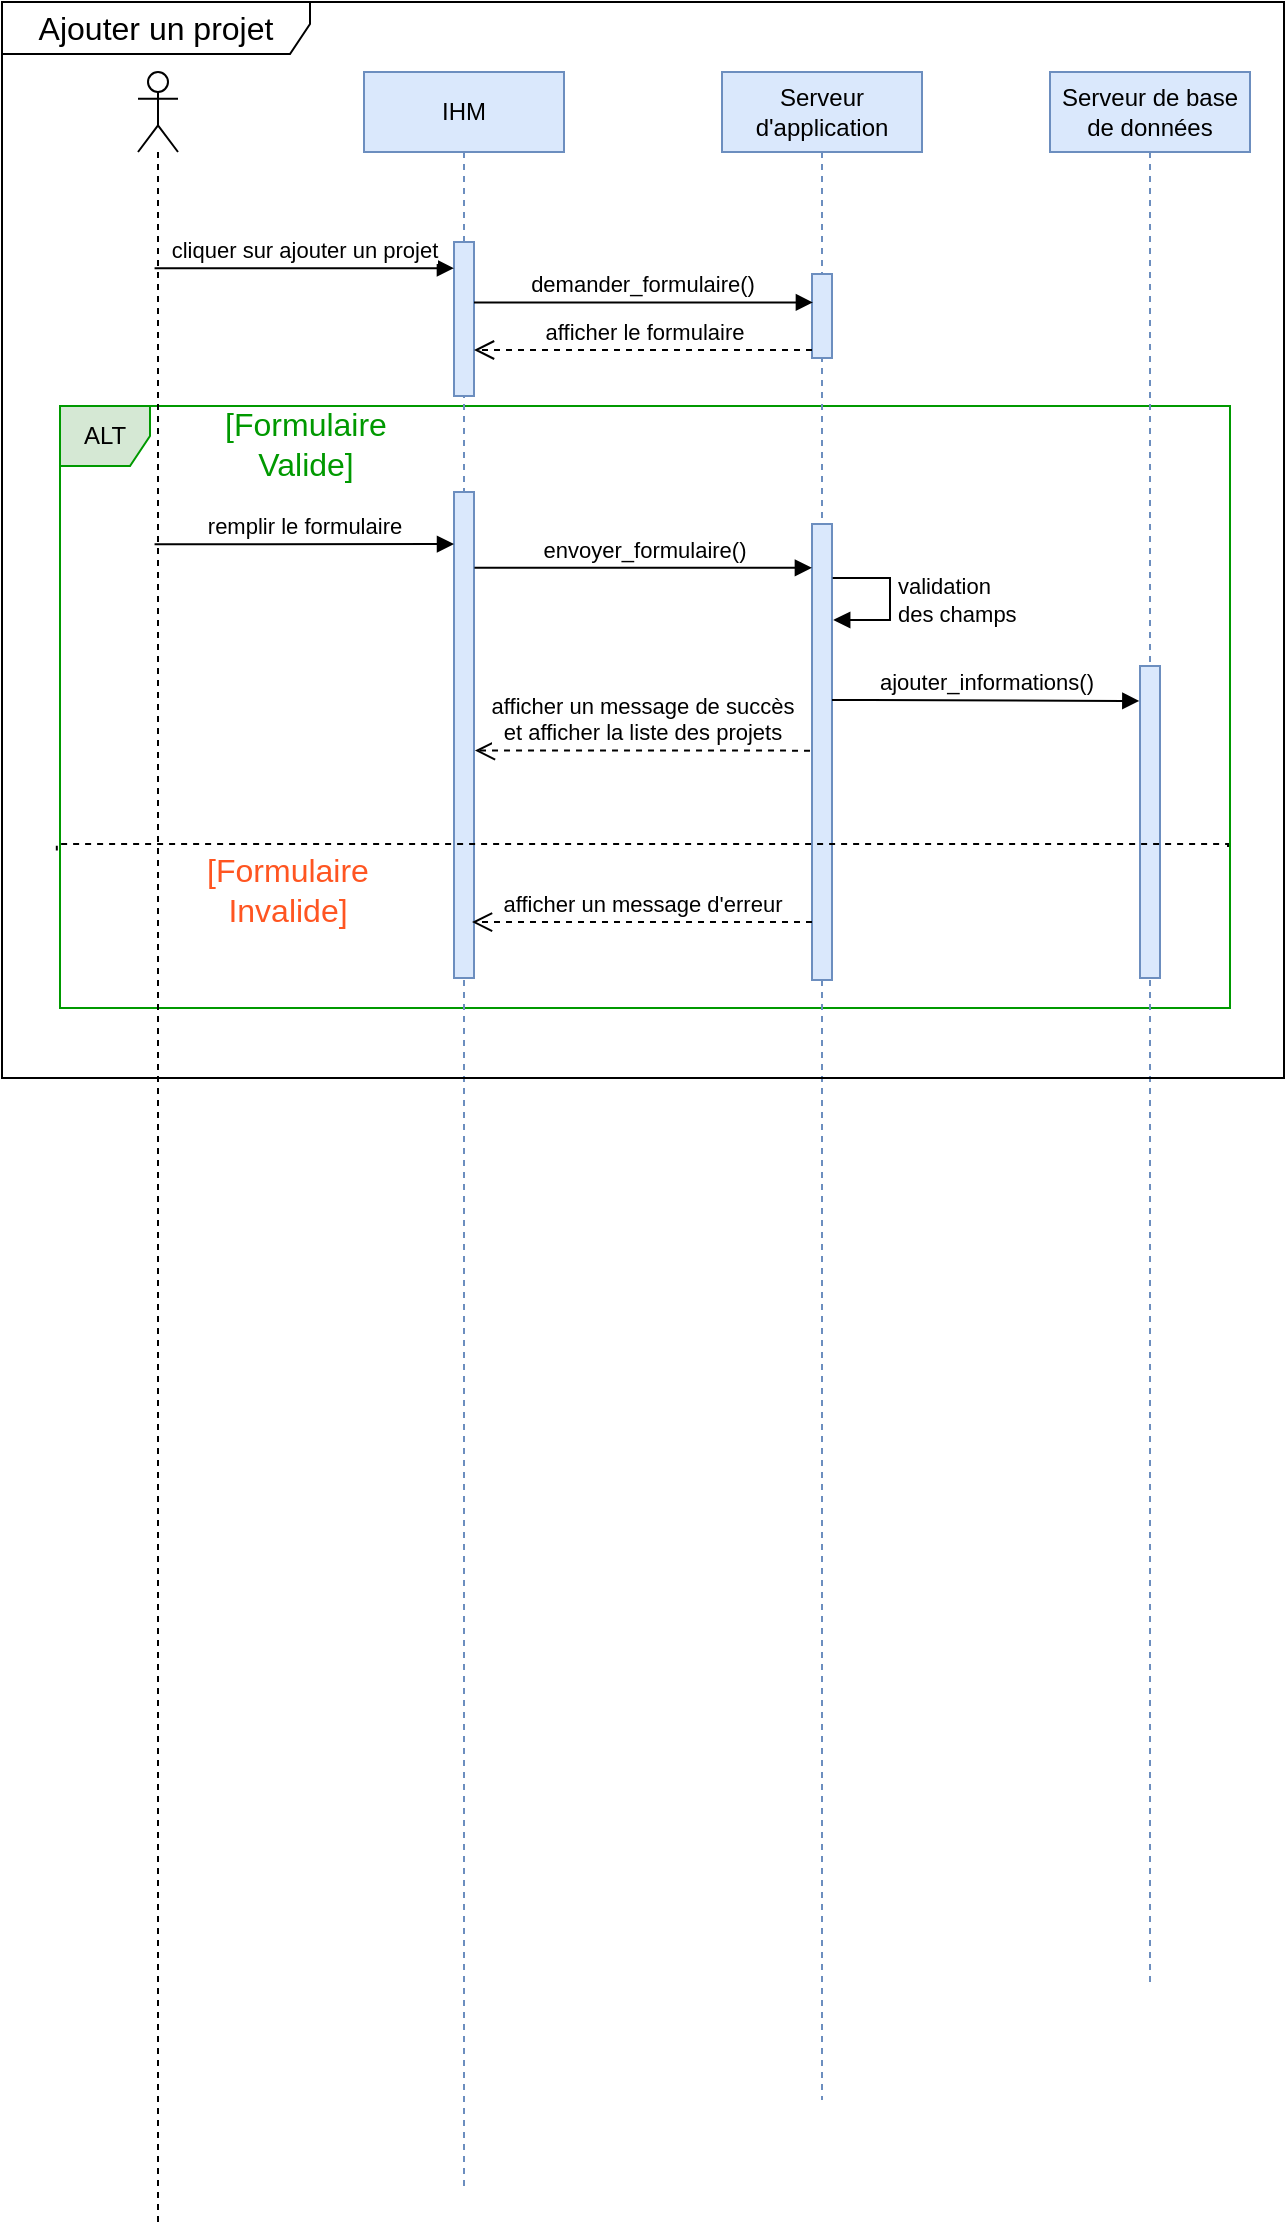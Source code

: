 <mxfile version="17.1.3" type="github">
  <diagram id="AyhBUSCjqHSWrEC1XcgD" name="Page-1">
    <mxGraphModel dx="688" dy="438" grid="0" gridSize="10" guides="1" tooltips="1" connect="1" arrows="1" fold="1" page="1" pageScale="1" pageWidth="827" pageHeight="1169" math="0" shadow="0">
      <root>
        <mxCell id="0" />
        <mxCell id="1" parent="0" />
        <mxCell id="Q8M-9PWr-8_WYGchIMJM-57" value="" style="group" vertex="1" connectable="0" parent="1">
          <mxGeometry x="163" y="269" width="585" height="301" as="geometry" />
        </mxCell>
        <mxCell id="Q8M-9PWr-8_WYGchIMJM-38" value="ALT" style="shape=umlFrame;whiteSpace=wrap;html=1;fillColor=#d5e8d4;strokeColor=#009900;width=45;height=30;" vertex="1" parent="Q8M-9PWr-8_WYGchIMJM-57">
          <mxGeometry width="585" height="301" as="geometry" />
        </mxCell>
        <mxCell id="Q8M-9PWr-8_WYGchIMJM-41" value="[Formulaire Valide]" style="text;html=1;strokeColor=none;fillColor=none;align=center;verticalAlign=middle;whiteSpace=wrap;rounded=0;fontSize=16;fontColor=#009900;" vertex="1" parent="Q8M-9PWr-8_WYGchIMJM-57">
          <mxGeometry x="93" y="6.072" width="60" height="26.023" as="geometry" />
        </mxCell>
        <mxCell id="Q8M-9PWr-8_WYGchIMJM-3" value="" style="shape=umlLifeline;participant=umlActor;perimeter=lifelinePerimeter;whiteSpace=wrap;html=1;container=1;collapsible=0;recursiveResize=0;verticalAlign=top;spacingTop=36;outlineConnect=0;" vertex="1" parent="1">
          <mxGeometry x="202" y="102" width="20" height="1076" as="geometry" />
        </mxCell>
        <mxCell id="Q8M-9PWr-8_WYGchIMJM-5" value="IHM" style="shape=umlLifeline;perimeter=lifelinePerimeter;whiteSpace=wrap;html=1;container=1;collapsible=0;recursiveResize=0;outlineConnect=0;fillColor=#dae8fc;strokeColor=#6c8ebf;" vertex="1" parent="1">
          <mxGeometry x="315" y="102" width="100" height="1059" as="geometry" />
        </mxCell>
        <mxCell id="Q8M-9PWr-8_WYGchIMJM-20" value="" style="html=1;points=[];perimeter=orthogonalPerimeter;fillColor=#dae8fc;strokeColor=#6c8ebf;" vertex="1" parent="Q8M-9PWr-8_WYGchIMJM-5">
          <mxGeometry x="45" y="85" width="10" height="77" as="geometry" />
        </mxCell>
        <mxCell id="Q8M-9PWr-8_WYGchIMJM-26" value="" style="html=1;points=[];perimeter=orthogonalPerimeter;fillColor=#dae8fc;strokeColor=#6c8ebf;" vertex="1" parent="Q8M-9PWr-8_WYGchIMJM-5">
          <mxGeometry x="45" y="210" width="10" height="243" as="geometry" />
        </mxCell>
        <mxCell id="Q8M-9PWr-8_WYGchIMJM-25" value="remplir le formulaire" style="html=1;verticalAlign=bottom;endArrow=block;rounded=0;edgeStyle=orthogonalEdgeStyle;" edge="1" parent="Q8M-9PWr-8_WYGchIMJM-5">
          <mxGeometry relative="1" as="geometry">
            <mxPoint x="-104.722" y="236.111" as="sourcePoint" />
            <mxPoint x="45" y="236" as="targetPoint" />
            <Array as="points">
              <mxPoint x="-49" y="236" />
              <mxPoint x="-49" y="236" />
            </Array>
          </mxGeometry>
        </mxCell>
        <mxCell id="Q8M-9PWr-8_WYGchIMJM-12" value="Serveur de base de données" style="shape=umlLifeline;perimeter=lifelinePerimeter;whiteSpace=wrap;html=1;container=1;collapsible=0;recursiveResize=0;outlineConnect=0;fillColor=#dae8fc;strokeColor=#6c8ebf;" vertex="1" parent="1">
          <mxGeometry x="658" y="102" width="100" height="957" as="geometry" />
        </mxCell>
        <mxCell id="Q8M-9PWr-8_WYGchIMJM-32" value="" style="html=1;points=[];perimeter=orthogonalPerimeter;fillColor=#dae8fc;strokeColor=#6c8ebf;" vertex="1" parent="Q8M-9PWr-8_WYGchIMJM-12">
          <mxGeometry x="45" y="297" width="10" height="156" as="geometry" />
        </mxCell>
        <mxCell id="Q8M-9PWr-8_WYGchIMJM-13" value="Serveur d&#39;application" style="shape=umlLifeline;perimeter=lifelinePerimeter;whiteSpace=wrap;html=1;container=1;collapsible=0;recursiveResize=0;outlineConnect=0;fillColor=#dae8fc;strokeColor=#6c8ebf;" vertex="1" parent="1">
          <mxGeometry x="494" y="102" width="100" height="1014" as="geometry" />
        </mxCell>
        <mxCell id="Q8M-9PWr-8_WYGchIMJM-23" value="" style="html=1;points=[];perimeter=orthogonalPerimeter;fillColor=#dae8fc;strokeColor=#6c8ebf;" vertex="1" parent="Q8M-9PWr-8_WYGchIMJM-13">
          <mxGeometry x="45" y="101" width="10" height="42" as="geometry" />
        </mxCell>
        <mxCell id="Q8M-9PWr-8_WYGchIMJM-30" value="" style="html=1;points=[];perimeter=orthogonalPerimeter;fillColor=#dae8fc;strokeColor=#6c8ebf;" vertex="1" parent="Q8M-9PWr-8_WYGchIMJM-13">
          <mxGeometry x="45" y="226" width="10" height="228" as="geometry" />
        </mxCell>
        <mxCell id="Q8M-9PWr-8_WYGchIMJM-31" value="validation&lt;br&gt;des champs" style="edgeStyle=orthogonalEdgeStyle;html=1;align=left;spacingLeft=2;endArrow=block;rounded=0;exitX=1.034;exitY=0.02;exitDx=0;exitDy=0;exitPerimeter=0;entryX=1.055;entryY=0.088;entryDx=0;entryDy=0;entryPerimeter=0;" edge="1" parent="Q8M-9PWr-8_WYGchIMJM-13">
          <mxGeometry relative="1" as="geometry">
            <mxPoint x="55.34" y="253.02" as="sourcePoint" />
            <Array as="points">
              <mxPoint x="84" y="253" />
              <mxPoint x="84" y="274" />
              <mxPoint x="56" y="274" />
            </Array>
            <mxPoint x="55.55" y="273.488" as="targetPoint" />
          </mxGeometry>
        </mxCell>
        <mxCell id="Q8M-9PWr-8_WYGchIMJM-21" value="cliquer sur ajouter un projet" style="html=1;verticalAlign=bottom;endArrow=block;entryX=-0.004;entryY=0.17;rounded=0;edgeStyle=orthogonalEdgeStyle;entryDx=0;entryDy=0;entryPerimeter=0;" edge="1" target="Q8M-9PWr-8_WYGchIMJM-20" parent="1">
          <mxGeometry relative="1" as="geometry">
            <mxPoint x="210.278" y="200.111" as="sourcePoint" />
            <Array as="points">
              <mxPoint x="241" y="200" />
              <mxPoint x="241" y="200" />
            </Array>
          </mxGeometry>
        </mxCell>
        <mxCell id="Q8M-9PWr-8_WYGchIMJM-22" value="afficher le formulaire" style="html=1;verticalAlign=bottom;endArrow=open;dashed=1;endSize=8;rounded=0;edgeStyle=orthogonalEdgeStyle;" edge="1" source="Q8M-9PWr-8_WYGchIMJM-23" parent="1" target="Q8M-9PWr-8_WYGchIMJM-20">
          <mxGeometry relative="1" as="geometry">
            <mxPoint x="272" y="311" as="targetPoint" />
            <Array as="points">
              <mxPoint x="494" y="241" />
              <mxPoint x="494" y="241" />
            </Array>
          </mxGeometry>
        </mxCell>
        <mxCell id="Q8M-9PWr-8_WYGchIMJM-24" value="demander_formulaire()" style="html=1;verticalAlign=bottom;endArrow=block;rounded=0;entryX=0.045;entryY=0.339;entryDx=0;entryDy=0;entryPerimeter=0;edgeStyle=orthogonalEdgeStyle;" edge="1" parent="1" source="Q8M-9PWr-8_WYGchIMJM-20" target="Q8M-9PWr-8_WYGchIMJM-23">
          <mxGeometry width="80" relative="1" as="geometry">
            <mxPoint x="362.0" y="146" as="sourcePoint" />
            <mxPoint x="533.92" y="145.517" as="targetPoint" />
            <Array as="points">
              <mxPoint x="438" y="218" />
            </Array>
          </mxGeometry>
        </mxCell>
        <mxCell id="Q8M-9PWr-8_WYGchIMJM-29" value="envoyer_formulaire()" style="html=1;verticalAlign=bottom;endArrow=block;rounded=0;entryX=-0.005;entryY=0.096;entryDx=0;entryDy=0;entryPerimeter=0;edgeStyle=orthogonalEdgeStyle;exitX=1.022;exitY=0.156;exitDx=0;exitDy=0;exitPerimeter=0;" edge="1" parent="1" source="Q8M-9PWr-8_WYGchIMJM-26" target="Q8M-9PWr-8_WYGchIMJM-30">
          <mxGeometry width="80" relative="1" as="geometry">
            <mxPoint x="352" y="350.09" as="sourcePoint" />
            <mxPoint x="525.17" y="350.002" as="targetPoint" />
            <Array as="points" />
          </mxGeometry>
        </mxCell>
        <mxCell id="Q8M-9PWr-8_WYGchIMJM-33" value="ajouter_informations()" style="html=1;verticalAlign=bottom;endArrow=block;rounded=0;edgeStyle=orthogonalEdgeStyle;entryX=-0.034;entryY=0.112;entryDx=0;entryDy=0;entryPerimeter=0;" edge="1" parent="1" target="Q8M-9PWr-8_WYGchIMJM-32">
          <mxGeometry width="80" relative="1" as="geometry">
            <mxPoint x="549" y="416" as="sourcePoint" />
            <mxPoint x="693" y="416" as="targetPoint" />
            <Array as="points">
              <mxPoint x="567" y="416" />
            </Array>
          </mxGeometry>
        </mxCell>
        <mxCell id="Q8M-9PWr-8_WYGchIMJM-36" value="afficher un message de succès&lt;br&gt;et afficher la liste des projets" style="html=1;verticalAlign=bottom;endArrow=open;dashed=1;endSize=8;rounded=0;edgeStyle=orthogonalEdgeStyle;exitX=-0.099;exitY=0.497;exitDx=0;exitDy=0;exitPerimeter=0;entryX=1.048;entryY=0.532;entryDx=0;entryDy=0;entryPerimeter=0;" edge="1" parent="1" source="Q8M-9PWr-8_WYGchIMJM-30" target="Q8M-9PWr-8_WYGchIMJM-26">
          <mxGeometry relative="1" as="geometry">
            <mxPoint x="351" y="441" as="targetPoint" />
            <mxPoint x="523" y="441" as="sourcePoint" />
            <Array as="points" />
          </mxGeometry>
        </mxCell>
        <mxCell id="Q8M-9PWr-8_WYGchIMJM-37" value="afficher un message d&#39;erreur" style="html=1;verticalAlign=bottom;endArrow=open;dashed=1;endSize=8;rounded=0;edgeStyle=orthogonalEdgeStyle;" edge="1" parent="1">
          <mxGeometry relative="1" as="geometry">
            <mxPoint x="369" y="527.03" as="targetPoint" />
            <mxPoint x="539" y="527" as="sourcePoint" />
            <Array as="points">
              <mxPoint x="511" y="527.03" />
              <mxPoint x="511" y="527.03" />
            </Array>
          </mxGeometry>
        </mxCell>
        <mxCell id="Q8M-9PWr-8_WYGchIMJM-39" value="" style="html=1;verticalAlign=bottom;endArrow=none;dashed=1;endSize=8;rounded=0;entryX=-0.001;entryY=0.704;entryDx=0;entryDy=0;entryPerimeter=0;exitX=1;exitY=0.699;exitDx=0;exitDy=0;exitPerimeter=0;edgeStyle=orthogonalEdgeStyle;endFill=0;" edge="1" parent="1">
          <mxGeometry relative="1" as="geometry">
            <mxPoint x="161.415" y="491.288" as="targetPoint" />
            <mxPoint x="747" y="489.553" as="sourcePoint" />
            <Array as="points">
              <mxPoint x="747" y="488" />
              <mxPoint x="161" y="488" />
            </Array>
          </mxGeometry>
        </mxCell>
        <mxCell id="Q8M-9PWr-8_WYGchIMJM-42" value="[Formulaire Invalide]" style="text;html=1;strokeColor=none;fillColor=none;align=center;verticalAlign=middle;whiteSpace=wrap;rounded=0;fontSize=16;fontColor=#FF5521;" vertex="1" parent="1">
          <mxGeometry x="247" y="496" width="60" height="30" as="geometry" />
        </mxCell>
        <mxCell id="Q8M-9PWr-8_WYGchIMJM-65" value="Ajouter un projet" style="shape=umlFrame;whiteSpace=wrap;html=1;fontSize=16;width=154;height=26;" vertex="1" parent="1">
          <mxGeometry x="134" y="67" width="641" height="538" as="geometry" />
        </mxCell>
      </root>
    </mxGraphModel>
  </diagram>
</mxfile>
